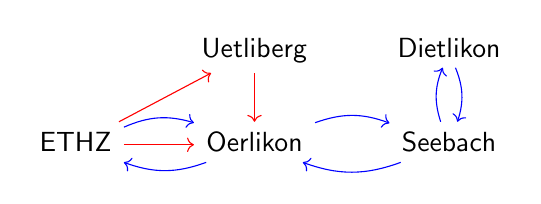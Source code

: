     \begin{tikzcd}
    &\mathsf{Uetliberg}\arrow[d,red]&\mathsf{Dietlikon} \arrow[d,bend left=20,blue]\\
    \mathsf{ETHZ}\arrow[ur,red]\arrow[r,red]\arrow[r,bend left= 20,blue]&\mathsf{Oerlikon}\arrow[r,bend left= 20,blue]\arrow[l,bend left= 20,blue] &\mathsf{Seebach}\arrow[l,bend left= 20,blue]\arrow[u,bend left=20,blue]
    \end{tikzcd}